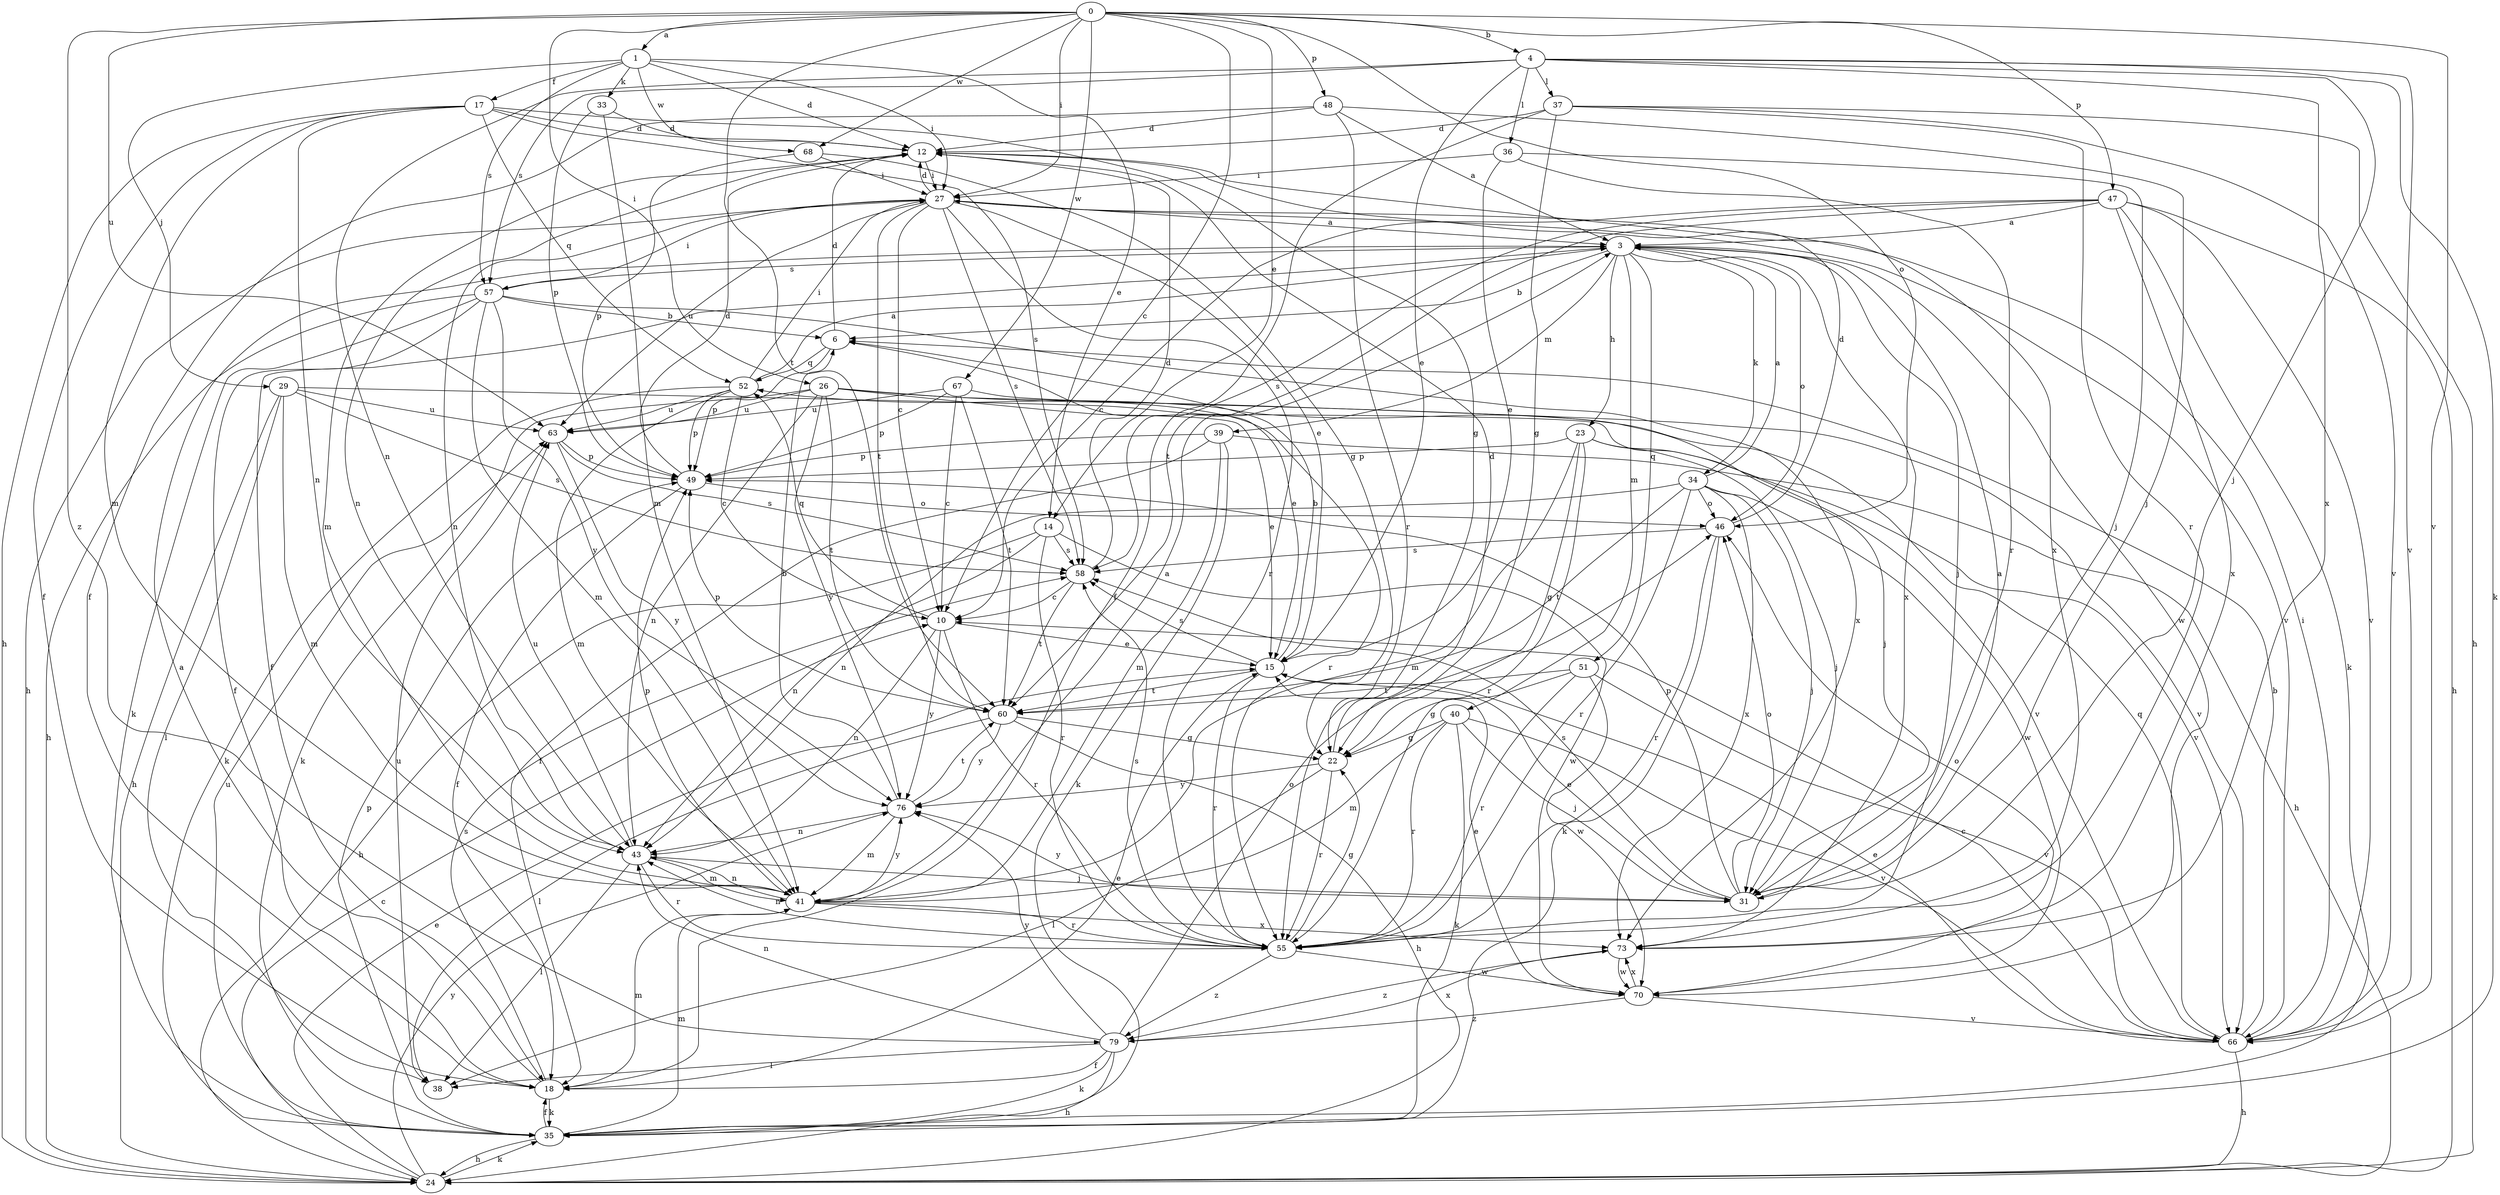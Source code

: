 strict digraph  {
0;
1;
3;
4;
6;
10;
12;
14;
15;
17;
18;
22;
23;
24;
26;
27;
29;
31;
33;
34;
35;
36;
37;
38;
39;
40;
41;
43;
46;
47;
48;
49;
51;
52;
55;
57;
58;
60;
63;
66;
67;
68;
70;
73;
76;
79;
0 -> 1  [label=a];
0 -> 4  [label=b];
0 -> 10  [label=c];
0 -> 14  [label=e];
0 -> 26  [label=i];
0 -> 27  [label=i];
0 -> 46  [label=o];
0 -> 47  [label=p];
0 -> 48  [label=p];
0 -> 60  [label=t];
0 -> 63  [label=u];
0 -> 66  [label=v];
0 -> 67  [label=w];
0 -> 68  [label=w];
0 -> 79  [label=z];
1 -> 12  [label=d];
1 -> 14  [label=e];
1 -> 17  [label=f];
1 -> 27  [label=i];
1 -> 29  [label=j];
1 -> 33  [label=k];
1 -> 57  [label=s];
1 -> 68  [label=w];
3 -> 6  [label=b];
3 -> 18  [label=f];
3 -> 23  [label=h];
3 -> 31  [label=j];
3 -> 34  [label=k];
3 -> 39  [label=m];
3 -> 40  [label=m];
3 -> 46  [label=o];
3 -> 51  [label=q];
3 -> 57  [label=s];
3 -> 70  [label=w];
3 -> 73  [label=x];
4 -> 15  [label=e];
4 -> 31  [label=j];
4 -> 35  [label=k];
4 -> 36  [label=l];
4 -> 37  [label=l];
4 -> 43  [label=n];
4 -> 57  [label=s];
4 -> 66  [label=v];
4 -> 73  [label=x];
6 -> 12  [label=d];
6 -> 15  [label=e];
6 -> 49  [label=p];
6 -> 52  [label=q];
10 -> 15  [label=e];
10 -> 43  [label=n];
10 -> 52  [label=q];
10 -> 55  [label=r];
10 -> 76  [label=y];
12 -> 27  [label=i];
12 -> 41  [label=m];
12 -> 43  [label=n];
12 -> 73  [label=x];
14 -> 24  [label=h];
14 -> 43  [label=n];
14 -> 55  [label=r];
14 -> 58  [label=s];
14 -> 70  [label=w];
15 -> 6  [label=b];
15 -> 55  [label=r];
15 -> 58  [label=s];
15 -> 60  [label=t];
17 -> 12  [label=d];
17 -> 18  [label=f];
17 -> 22  [label=g];
17 -> 24  [label=h];
17 -> 41  [label=m];
17 -> 43  [label=n];
17 -> 52  [label=q];
17 -> 58  [label=s];
18 -> 3  [label=a];
18 -> 15  [label=e];
18 -> 35  [label=k];
18 -> 41  [label=m];
18 -> 58  [label=s];
22 -> 12  [label=d];
22 -> 38  [label=l];
22 -> 55  [label=r];
22 -> 76  [label=y];
23 -> 22  [label=g];
23 -> 31  [label=j];
23 -> 41  [label=m];
23 -> 49  [label=p];
23 -> 55  [label=r];
23 -> 66  [label=v];
24 -> 10  [label=c];
24 -> 15  [label=e];
24 -> 35  [label=k];
24 -> 76  [label=y];
26 -> 15  [label=e];
26 -> 35  [label=k];
26 -> 43  [label=n];
26 -> 55  [label=r];
26 -> 60  [label=t];
26 -> 63  [label=u];
26 -> 66  [label=v];
26 -> 76  [label=y];
27 -> 3  [label=a];
27 -> 10  [label=c];
27 -> 12  [label=d];
27 -> 15  [label=e];
27 -> 24  [label=h];
27 -> 43  [label=n];
27 -> 55  [label=r];
27 -> 58  [label=s];
27 -> 60  [label=t];
27 -> 63  [label=u];
27 -> 66  [label=v];
29 -> 24  [label=h];
29 -> 38  [label=l];
29 -> 41  [label=m];
29 -> 58  [label=s];
29 -> 63  [label=u];
29 -> 66  [label=v];
31 -> 3  [label=a];
31 -> 15  [label=e];
31 -> 46  [label=o];
31 -> 49  [label=p];
31 -> 58  [label=s];
31 -> 76  [label=y];
33 -> 12  [label=d];
33 -> 41  [label=m];
33 -> 49  [label=p];
34 -> 3  [label=a];
34 -> 31  [label=j];
34 -> 43  [label=n];
34 -> 46  [label=o];
34 -> 55  [label=r];
34 -> 60  [label=t];
34 -> 70  [label=w];
34 -> 73  [label=x];
35 -> 18  [label=f];
35 -> 24  [label=h];
35 -> 41  [label=m];
35 -> 49  [label=p];
35 -> 63  [label=u];
36 -> 15  [label=e];
36 -> 27  [label=i];
36 -> 31  [label=j];
36 -> 55  [label=r];
37 -> 12  [label=d];
37 -> 18  [label=f];
37 -> 22  [label=g];
37 -> 24  [label=h];
37 -> 55  [label=r];
37 -> 66  [label=v];
38 -> 63  [label=u];
39 -> 18  [label=f];
39 -> 24  [label=h];
39 -> 35  [label=k];
39 -> 41  [label=m];
39 -> 49  [label=p];
40 -> 22  [label=g];
40 -> 31  [label=j];
40 -> 35  [label=k];
40 -> 41  [label=m];
40 -> 55  [label=r];
40 -> 66  [label=v];
41 -> 3  [label=a];
41 -> 43  [label=n];
41 -> 49  [label=p];
41 -> 55  [label=r];
41 -> 73  [label=x];
41 -> 76  [label=y];
43 -> 31  [label=j];
43 -> 38  [label=l];
43 -> 41  [label=m];
43 -> 55  [label=r];
43 -> 63  [label=u];
46 -> 12  [label=d];
46 -> 35  [label=k];
46 -> 55  [label=r];
46 -> 58  [label=s];
47 -> 3  [label=a];
47 -> 10  [label=c];
47 -> 24  [label=h];
47 -> 35  [label=k];
47 -> 58  [label=s];
47 -> 60  [label=t];
47 -> 66  [label=v];
47 -> 73  [label=x];
48 -> 3  [label=a];
48 -> 12  [label=d];
48 -> 18  [label=f];
48 -> 31  [label=j];
48 -> 55  [label=r];
49 -> 12  [label=d];
49 -> 18  [label=f];
49 -> 46  [label=o];
51 -> 22  [label=g];
51 -> 55  [label=r];
51 -> 60  [label=t];
51 -> 66  [label=v];
51 -> 70  [label=w];
52 -> 3  [label=a];
52 -> 10  [label=c];
52 -> 27  [label=i];
52 -> 35  [label=k];
52 -> 41  [label=m];
52 -> 49  [label=p];
52 -> 63  [label=u];
55 -> 22  [label=g];
55 -> 43  [label=n];
55 -> 58  [label=s];
55 -> 70  [label=w];
55 -> 79  [label=z];
57 -> 6  [label=b];
57 -> 18  [label=f];
57 -> 24  [label=h];
57 -> 27  [label=i];
57 -> 35  [label=k];
57 -> 41  [label=m];
57 -> 73  [label=x];
57 -> 76  [label=y];
58 -> 10  [label=c];
58 -> 12  [label=d];
58 -> 60  [label=t];
60 -> 22  [label=g];
60 -> 24  [label=h];
60 -> 38  [label=l];
60 -> 49  [label=p];
60 -> 76  [label=y];
63 -> 49  [label=p];
63 -> 58  [label=s];
63 -> 76  [label=y];
66 -> 6  [label=b];
66 -> 10  [label=c];
66 -> 15  [label=e];
66 -> 24  [label=h];
66 -> 27  [label=i];
66 -> 52  [label=q];
67 -> 10  [label=c];
67 -> 31  [label=j];
67 -> 49  [label=p];
67 -> 60  [label=t];
67 -> 63  [label=u];
68 -> 22  [label=g];
68 -> 27  [label=i];
68 -> 49  [label=p];
70 -> 15  [label=e];
70 -> 46  [label=o];
70 -> 66  [label=v];
70 -> 73  [label=x];
70 -> 79  [label=z];
73 -> 70  [label=w];
73 -> 79  [label=z];
76 -> 6  [label=b];
76 -> 41  [label=m];
76 -> 43  [label=n];
76 -> 60  [label=t];
79 -> 18  [label=f];
79 -> 24  [label=h];
79 -> 35  [label=k];
79 -> 38  [label=l];
79 -> 43  [label=n];
79 -> 46  [label=o];
79 -> 73  [label=x];
79 -> 76  [label=y];
}
